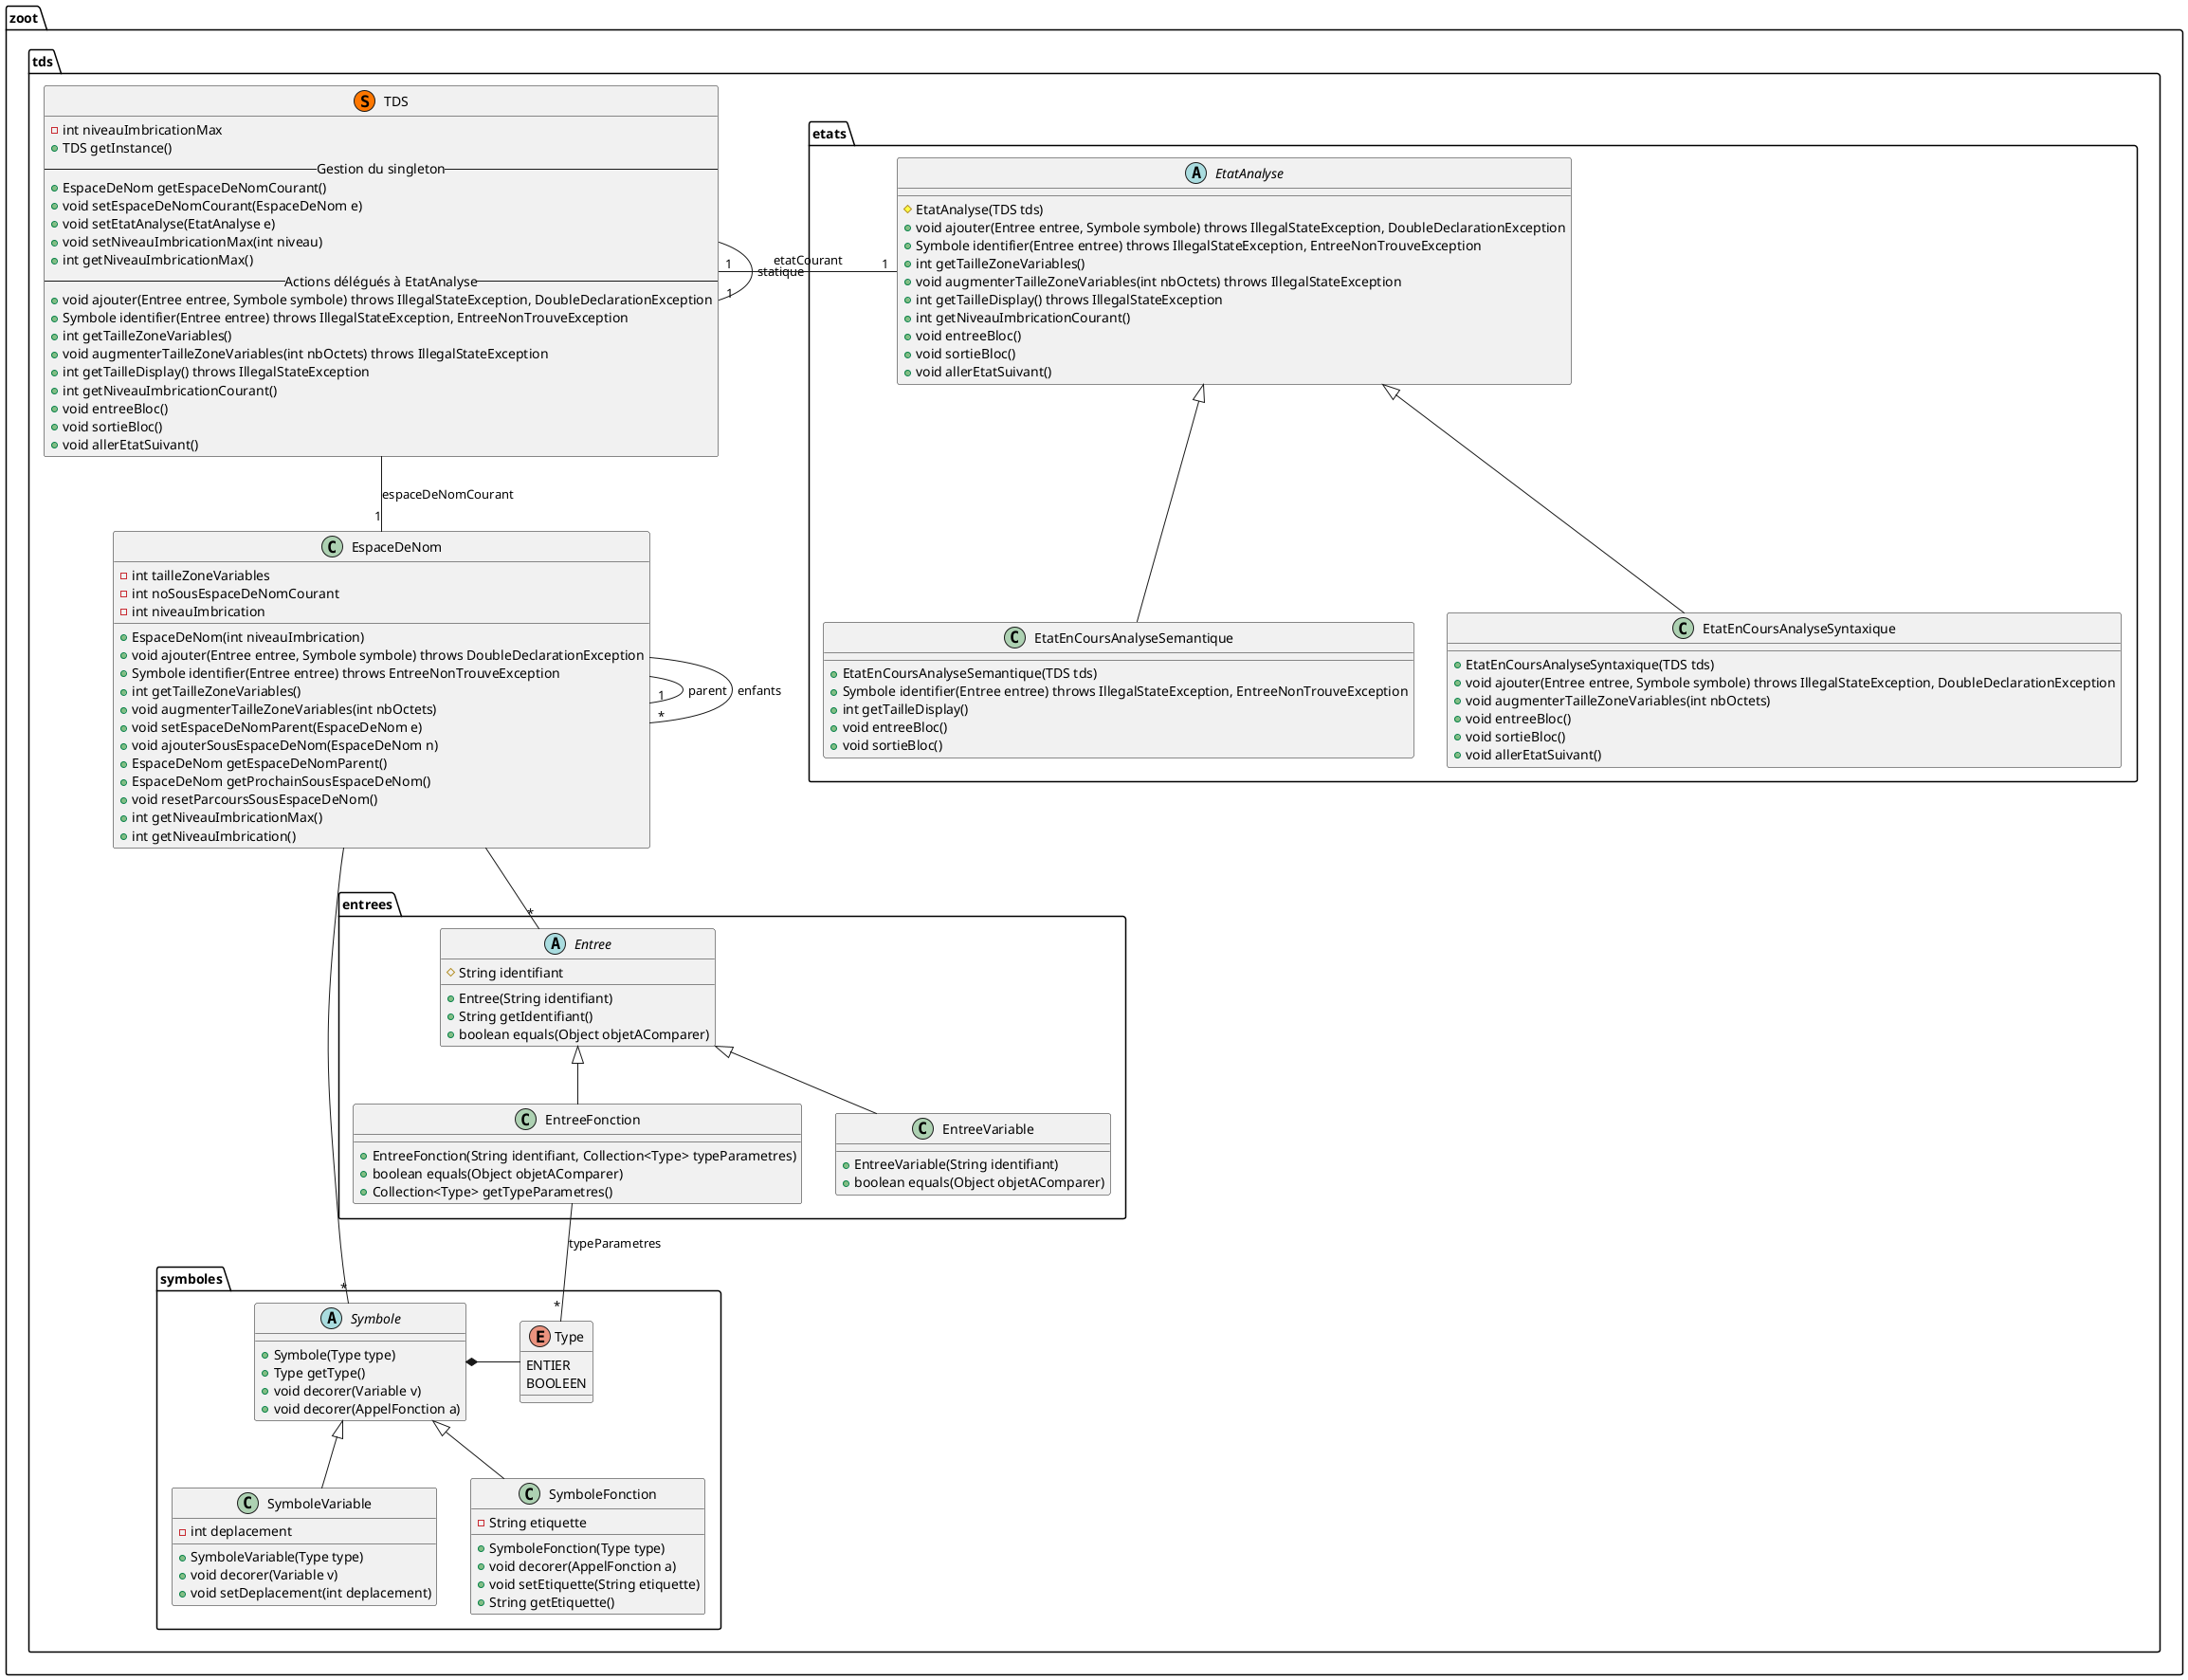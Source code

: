 @startuml "tds"

namespace zoot.tds {
  ' Includes

  ' Classes
  class TDS << (S,#FF7700) >> {
    - int niveauImbricationMax
    + TDS getInstance()
    -- Gestion du singleton --
    + EspaceDeNom getEspaceDeNomCourant()
    + void setEspaceDeNomCourant(EspaceDeNom e)
    + void setEtatAnalyse(EtatAnalyse e)
    + void setNiveauImbricationMax(int niveau)
    + int getNiveauImbricationMax()
    -- Actions délégués à EtatAnalyse --
    + void ajouter(Entree entree, Symbole symbole) throws IllegalStateException, DoubleDeclarationException
    + Symbole identifier(Entree entree) throws IllegalStateException, EntreeNonTrouveException
    + int getTailleZoneVariables()
    + void augmenterTailleZoneVariables(int nbOctets) throws IllegalStateException
    + int getTailleDisplay() throws IllegalStateException
    + int getNiveauImbricationCourant()
    + void entreeBloc()
    + void sortieBloc()
    + void allerEtatSuivant()
  }

  class EspaceDeNom {
    - int tailleZoneVariables
    - int noSousEspaceDeNomCourant
    - int niveauImbrication
    + EspaceDeNom(int niveauImbrication)
    + void ajouter(Entree entree, Symbole symbole) throws DoubleDeclarationException
    + Symbole identifier(Entree entree) throws EntreeNonTrouveException
    + int getTailleZoneVariables()
    + void augmenterTailleZoneVariables(int nbOctets)
    + void setEspaceDeNomParent(EspaceDeNom e)
    + void ajouterSousEspaceDeNom(EspaceDeNom n)
    + EspaceDeNom getEspaceDeNomParent()
    + EspaceDeNom getProchainSousEspaceDeNom()
    + void resetParcoursSousEspaceDeNom()
    + int getNiveauImbricationMax()
    + int getNiveauImbrication()
  }

  namespace etats {
    abstract EtatAnalyse {
      # EtatAnalyse(TDS tds)
      + void ajouter(Entree entree, Symbole symbole) throws IllegalStateException, DoubleDeclarationException
      + Symbole identifier(Entree entree) throws IllegalStateException, EntreeNonTrouveException
      + int getTailleZoneVariables()
      + void augmenterTailleZoneVariables(int nbOctets) throws IllegalStateException
      + int getTailleDisplay() throws IllegalStateException
      + int getNiveauImbricationCourant()
      + void entreeBloc()
      + void sortieBloc()
      + void allerEtatSuivant()
    }

    class EtatEnCoursAnalyseSyntaxique {
      + EtatEnCoursAnalyseSyntaxique(TDS tds)
      + void ajouter(Entree entree, Symbole symbole) throws IllegalStateException, DoubleDeclarationException
      + void augmenterTailleZoneVariables(int nbOctets)
      + void entreeBloc()
      + void sortieBloc()
      + void allerEtatSuivant()
    }

    class EtatEnCoursAnalyseSemantique {
      + EtatEnCoursAnalyseSemantique(TDS tds)
      + Symbole identifier(Entree entree) throws IllegalStateException, EntreeNonTrouveException
      + int getTailleDisplay()
      + void entreeBloc()
      + void sortieBloc()
    }
  }


  namespace entrees {
    abstract class Entree {
      # String identifiant
      + Entree(String identifiant)
      + String getIdentifiant()
      + boolean equals(Object objetAComparer)
    }

    class EntreeVariable {
      + EntreeVariable(String identifiant)
      + boolean equals(Object objetAComparer)
    }

    class EntreeFonction {
      + EntreeFonction(String identifiant, Collection<Type> typeParametres)
      + boolean equals(Object objetAComparer)
      + Collection<Type> getTypeParametres()
    }
  }

  namespace symboles {
    abstract class Symbole {
      + Symbole(Type type)
      + Type getType()
      + void decorer(Variable v)
      + void decorer(AppelFonction a)
    }

    class SymboleVariable {
      - int deplacement
      + SymboleVariable(Type type)
      + void decorer(Variable v)
      + void setDeplacement(int deplacement)
    }

    class SymboleFonction {
      - String etiquette
      + SymboleFonction(Type type)
      + void decorer(AppelFonction a)
      + void setEtiquette(String etiquette)
      + String getEtiquette()
    }

    enum Type {
      ENTIER
      BOOLEEN
    }
  }

  ' Relations entre les classes
  TDS --"1" TDS : statique
  TDS --"1" EspaceDeNom : espaceDeNomCourant
  TDS "1"-left-"1" EtatAnalyse : etatCourant
  EspaceDeNom --"*" Entree
  EspaceDeNom --"*" Symbole
  Symbole *-left- Type
  SymboleVariable -up-|> Symbole
  EntreeVariable -up-|> Entree
  SymboleFonction -up-|> Symbole
  EntreeFonction -up-|> Entree
  EntreeFonction --"*" Type : typeParametres
  EtatEnCoursAnalyseSemantique -up-|> EtatAnalyse
  EtatEnCoursAnalyseSyntaxique -up-|> EtatAnalyse
  EspaceDeNom --"1" EspaceDeNom : parent
  EspaceDeNom --"*" EspaceDeNom : enfants
}

@enduml
